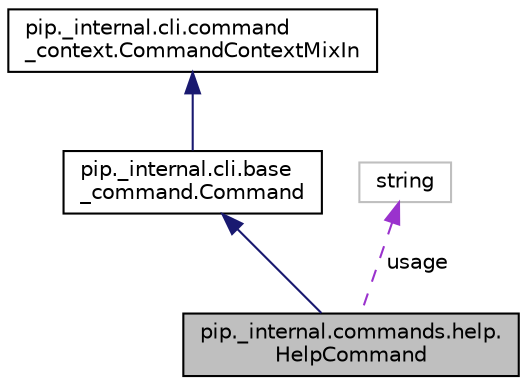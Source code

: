 digraph "pip._internal.commands.help.HelpCommand"
{
 // LATEX_PDF_SIZE
  edge [fontname="Helvetica",fontsize="10",labelfontname="Helvetica",labelfontsize="10"];
  node [fontname="Helvetica",fontsize="10",shape=record];
  Node1 [label="pip._internal.commands.help.\lHelpCommand",height=0.2,width=0.4,color="black", fillcolor="grey75", style="filled", fontcolor="black",tooltip=" "];
  Node2 -> Node1 [dir="back",color="midnightblue",fontsize="10",style="solid",fontname="Helvetica"];
  Node2 [label="pip._internal.cli.base\l_command.Command",height=0.2,width=0.4,color="black", fillcolor="white", style="filled",URL="$classpip_1_1__internal_1_1cli_1_1base__command_1_1Command.html",tooltip=" "];
  Node3 -> Node2 [dir="back",color="midnightblue",fontsize="10",style="solid",fontname="Helvetica"];
  Node3 [label="pip._internal.cli.command\l_context.CommandContextMixIn",height=0.2,width=0.4,color="black", fillcolor="white", style="filled",URL="$classpip_1_1__internal_1_1cli_1_1command__context_1_1CommandContextMixIn.html",tooltip=" "];
  Node4 -> Node1 [dir="back",color="darkorchid3",fontsize="10",style="dashed",label=" usage" ,fontname="Helvetica"];
  Node4 [label="string",height=0.2,width=0.4,color="grey75", fillcolor="white", style="filled",tooltip=" "];
}
